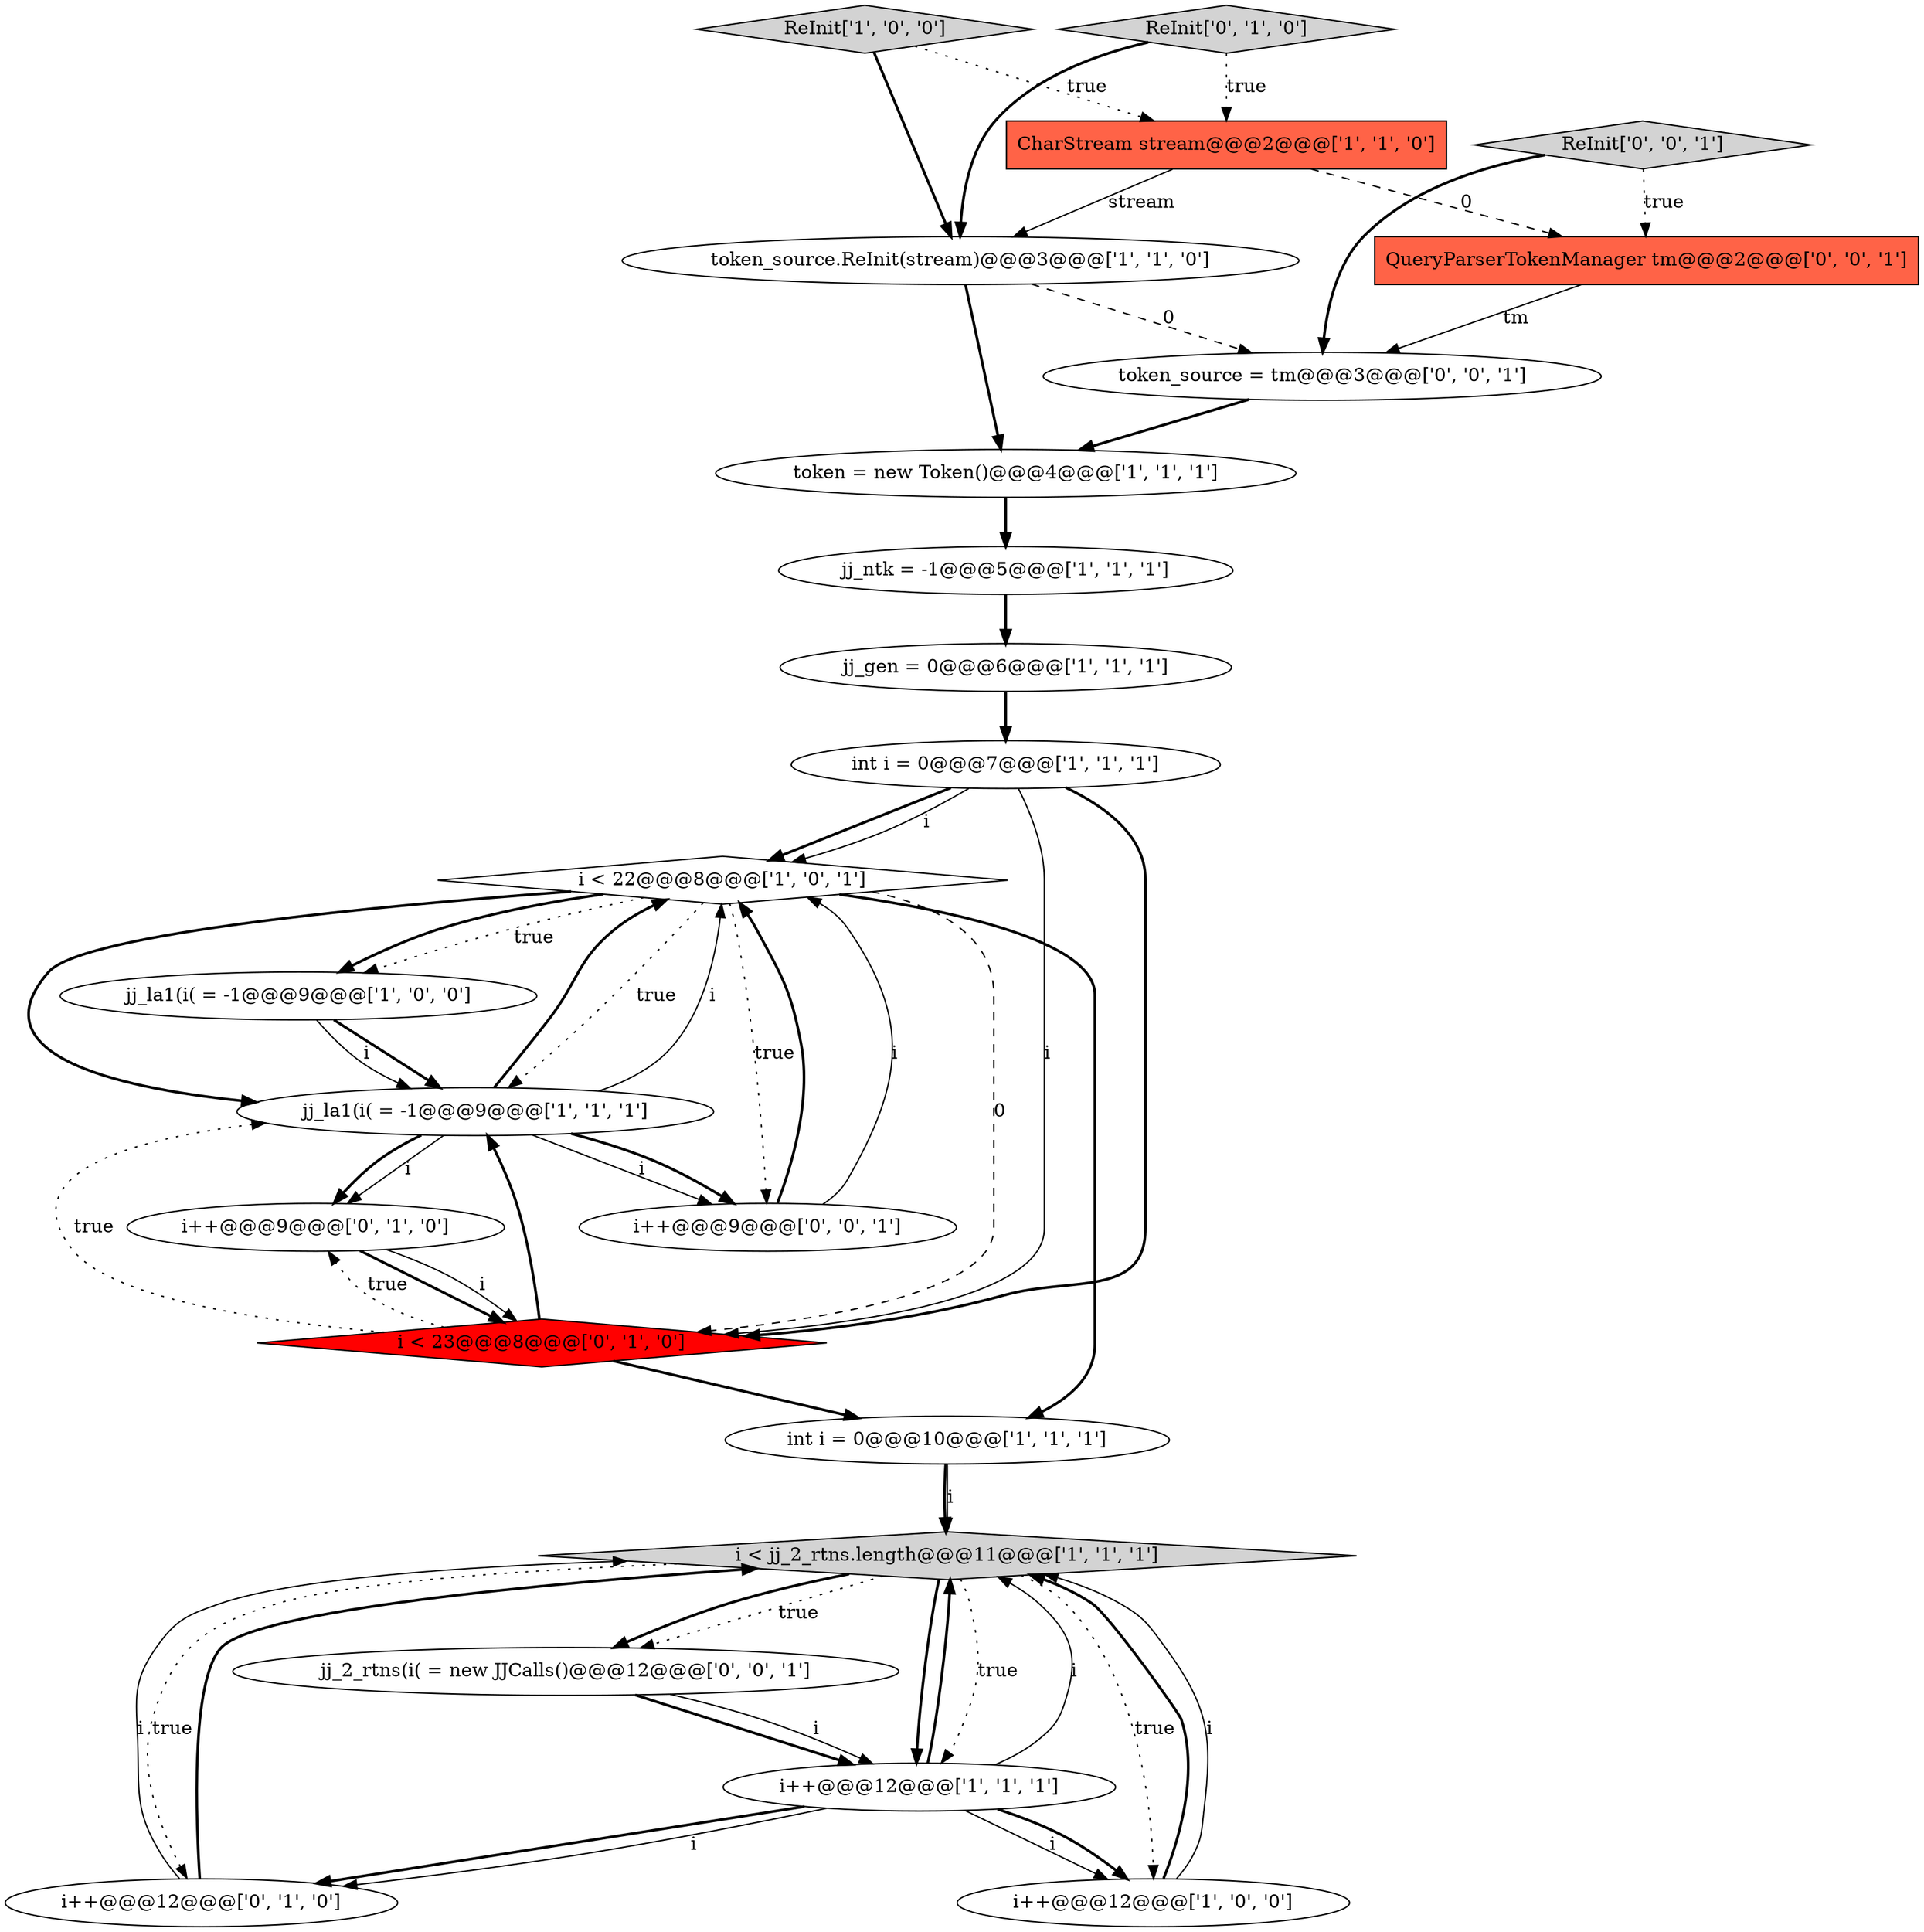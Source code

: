 digraph {
9 [style = filled, label = "int i = 0@@@10@@@['1', '1', '1']", fillcolor = white, shape = ellipse image = "AAA0AAABBB1BBB"];
15 [style = filled, label = "i++@@@12@@@['0', '1', '0']", fillcolor = white, shape = ellipse image = "AAA0AAABBB2BBB"];
13 [style = filled, label = "jj_la1(i( = -1@@@9@@@['1', '1', '1']", fillcolor = white, shape = ellipse image = "AAA0AAABBB1BBB"];
10 [style = filled, label = "token = new Token()@@@4@@@['1', '1', '1']", fillcolor = white, shape = ellipse image = "AAA0AAABBB1BBB"];
22 [style = filled, label = "token_source = tm@@@3@@@['0', '0', '1']", fillcolor = white, shape = ellipse image = "AAA0AAABBB3BBB"];
14 [style = filled, label = "i++@@@9@@@['0', '1', '0']", fillcolor = white, shape = ellipse image = "AAA0AAABBB2BBB"];
2 [style = filled, label = "CharStream stream@@@2@@@['1', '1', '0']", fillcolor = tomato, shape = box image = "AAA0AAABBB1BBB"];
4 [style = filled, label = "jj_ntk = -1@@@5@@@['1', '1', '1']", fillcolor = white, shape = ellipse image = "AAA0AAABBB1BBB"];
0 [style = filled, label = "jj_gen = 0@@@6@@@['1', '1', '1']", fillcolor = white, shape = ellipse image = "AAA0AAABBB1BBB"];
20 [style = filled, label = "QueryParserTokenManager tm@@@2@@@['0', '0', '1']", fillcolor = tomato, shape = box image = "AAA0AAABBB3BBB"];
17 [style = filled, label = "ReInit['0', '1', '0']", fillcolor = lightgray, shape = diamond image = "AAA0AAABBB2BBB"];
19 [style = filled, label = "ReInit['0', '0', '1']", fillcolor = lightgray, shape = diamond image = "AAA0AAABBB3BBB"];
8 [style = filled, label = "ReInit['1', '0', '0']", fillcolor = lightgray, shape = diamond image = "AAA0AAABBB1BBB"];
5 [style = filled, label = "token_source.ReInit(stream)@@@3@@@['1', '1', '0']", fillcolor = white, shape = ellipse image = "AAA0AAABBB1BBB"];
18 [style = filled, label = "jj_2_rtns(i( = new JJCalls()@@@12@@@['0', '0', '1']", fillcolor = white, shape = ellipse image = "AAA0AAABBB3BBB"];
6 [style = filled, label = "i++@@@12@@@['1', '1', '1']", fillcolor = white, shape = ellipse image = "AAA0AAABBB1BBB"];
21 [style = filled, label = "i++@@@9@@@['0', '0', '1']", fillcolor = white, shape = ellipse image = "AAA0AAABBB3BBB"];
1 [style = filled, label = "i++@@@12@@@['1', '0', '0']", fillcolor = white, shape = ellipse image = "AAA0AAABBB1BBB"];
12 [style = filled, label = "int i = 0@@@7@@@['1', '1', '1']", fillcolor = white, shape = ellipse image = "AAA0AAABBB1BBB"];
3 [style = filled, label = "i < 22@@@8@@@['1', '0', '1']", fillcolor = white, shape = diamond image = "AAA0AAABBB1BBB"];
7 [style = filled, label = "jj_la1(i( = -1@@@9@@@['1', '0', '0']", fillcolor = white, shape = ellipse image = "AAA0AAABBB1BBB"];
11 [style = filled, label = "i < jj_2_rtns.length@@@11@@@['1', '1', '1']", fillcolor = lightgray, shape = diamond image = "AAA0AAABBB1BBB"];
16 [style = filled, label = "i < 23@@@8@@@['0', '1', '0']", fillcolor = red, shape = diamond image = "AAA1AAABBB2BBB"];
6->1 [style = solid, label="i"];
7->13 [style = bold, label=""];
14->16 [style = bold, label=""];
13->3 [style = solid, label="i"];
5->10 [style = bold, label=""];
13->21 [style = solid, label="i"];
16->13 [style = bold, label=""];
17->5 [style = bold, label=""];
3->7 [style = dotted, label="true"];
2->20 [style = dashed, label="0"];
12->16 [style = solid, label="i"];
9->11 [style = bold, label=""];
16->13 [style = dotted, label="true"];
8->2 [style = dotted, label="true"];
11->1 [style = dotted, label="true"];
19->20 [style = dotted, label="true"];
0->12 [style = bold, label=""];
11->6 [style = bold, label=""];
12->16 [style = bold, label=""];
11->18 [style = dotted, label="true"];
11->18 [style = bold, label=""];
6->15 [style = bold, label=""];
4->0 [style = bold, label=""];
1->11 [style = bold, label=""];
7->13 [style = solid, label="i"];
14->16 [style = solid, label="i"];
9->11 [style = solid, label="i"];
3->9 [style = bold, label=""];
6->1 [style = bold, label=""];
2->5 [style = solid, label="stream"];
15->11 [style = bold, label=""];
13->3 [style = bold, label=""];
6->11 [style = solid, label="i"];
3->7 [style = bold, label=""];
8->5 [style = bold, label=""];
18->6 [style = bold, label=""];
3->21 [style = dotted, label="true"];
11->6 [style = dotted, label="true"];
6->11 [style = bold, label=""];
16->14 [style = dotted, label="true"];
22->10 [style = bold, label=""];
10->4 [style = bold, label=""];
1->11 [style = solid, label="i"];
3->13 [style = bold, label=""];
13->14 [style = solid, label="i"];
20->22 [style = solid, label="tm"];
6->15 [style = solid, label="i"];
12->3 [style = bold, label=""];
17->2 [style = dotted, label="true"];
12->3 [style = solid, label="i"];
11->15 [style = dotted, label="true"];
21->3 [style = solid, label="i"];
13->21 [style = bold, label=""];
19->22 [style = bold, label=""];
13->14 [style = bold, label=""];
16->9 [style = bold, label=""];
18->6 [style = solid, label="i"];
3->16 [style = dashed, label="0"];
3->13 [style = dotted, label="true"];
15->11 [style = solid, label="i"];
21->3 [style = bold, label=""];
5->22 [style = dashed, label="0"];
}
